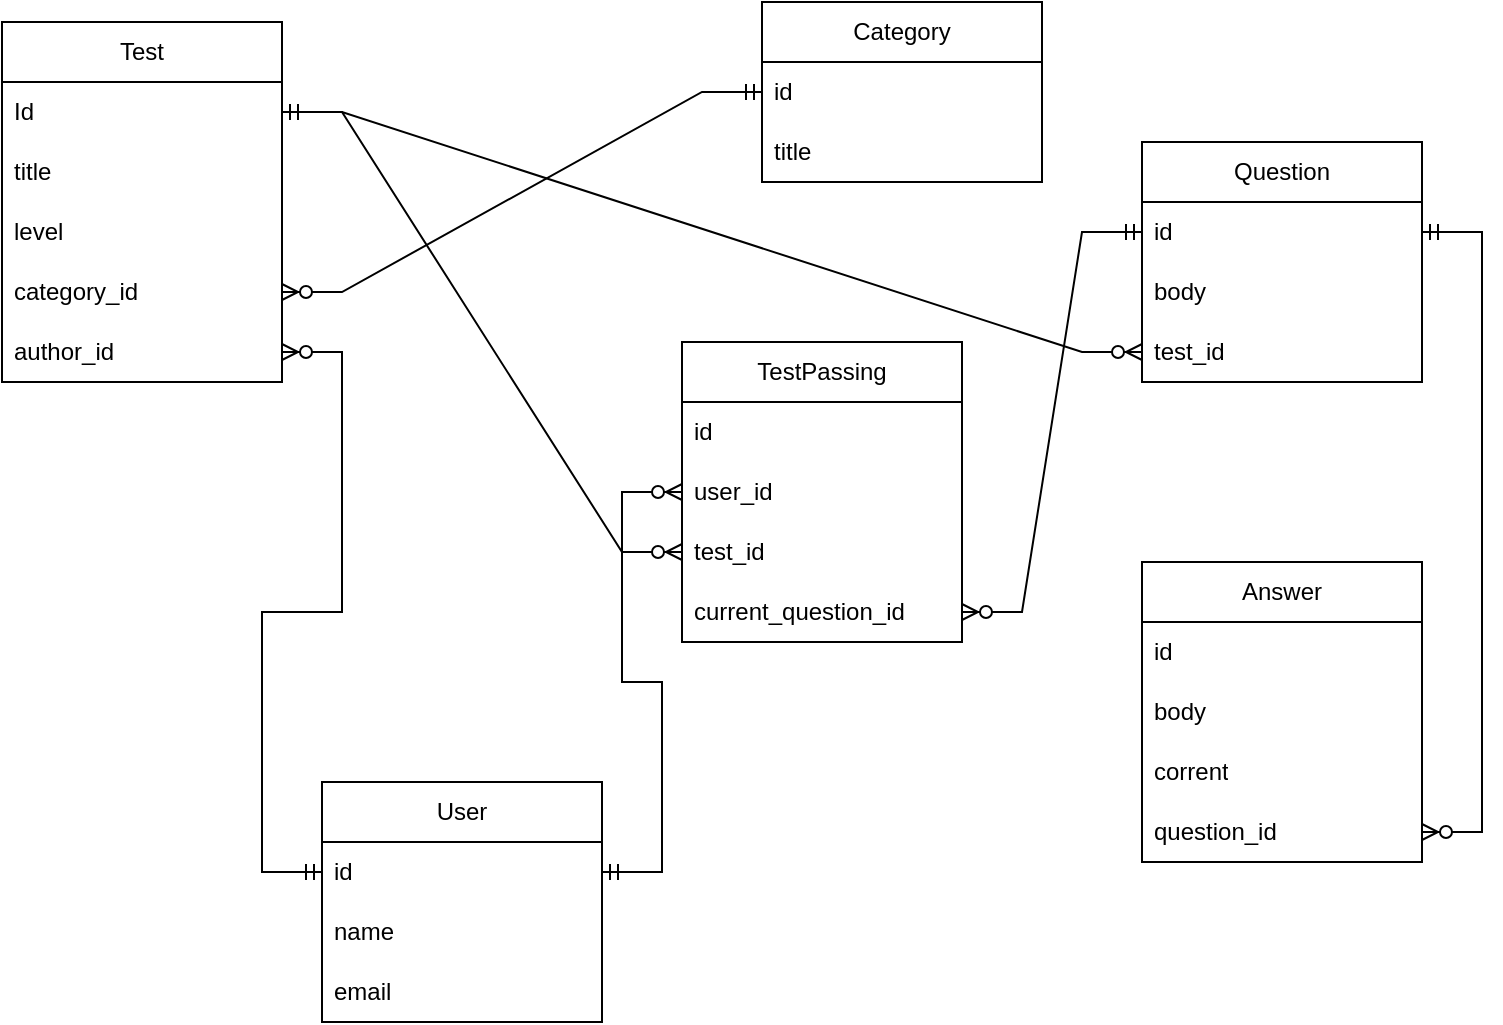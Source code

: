 <mxfile version="21.6.1" type="github">
  <diagram id="C5RBs43oDa-KdzZeNtuy" name="Page-1">
    <mxGraphModel dx="2261" dy="796" grid="1" gridSize="10" guides="1" tooltips="1" connect="1" arrows="1" fold="1" page="1" pageScale="1" pageWidth="827" pageHeight="1169" math="0" shadow="0">
      <root>
        <mxCell id="WIyWlLk6GJQsqaUBKTNV-0" />
        <mxCell id="WIyWlLk6GJQsqaUBKTNV-1" parent="WIyWlLk6GJQsqaUBKTNV-0" />
        <mxCell id="jVRaY-parp4h_DKTsws1-29" value="Test" style="swimlane;fontStyle=0;childLayout=stackLayout;horizontal=1;startSize=30;horizontalStack=0;resizeParent=1;resizeParentMax=0;resizeLast=0;collapsible=1;marginBottom=0;whiteSpace=wrap;html=1;" vertex="1" parent="WIyWlLk6GJQsqaUBKTNV-1">
          <mxGeometry x="-800" y="40" width="140" height="180" as="geometry">
            <mxRectangle x="-790" y="170" width="60" height="30" as="alternateBounds" />
          </mxGeometry>
        </mxCell>
        <mxCell id="jVRaY-parp4h_DKTsws1-30" value="Id" style="text;strokeColor=none;fillColor=none;align=left;verticalAlign=middle;spacingLeft=4;spacingRight=4;overflow=hidden;points=[[0,0.5],[1,0.5]];portConstraint=eastwest;rotatable=0;whiteSpace=wrap;html=1;" vertex="1" parent="jVRaY-parp4h_DKTsws1-29">
          <mxGeometry y="30" width="140" height="30" as="geometry" />
        </mxCell>
        <mxCell id="jVRaY-parp4h_DKTsws1-31" value="title" style="text;strokeColor=none;fillColor=none;align=left;verticalAlign=middle;spacingLeft=4;spacingRight=4;overflow=hidden;points=[[0,0.5],[1,0.5]];portConstraint=eastwest;rotatable=0;whiteSpace=wrap;html=1;" vertex="1" parent="jVRaY-parp4h_DKTsws1-29">
          <mxGeometry y="60" width="140" height="30" as="geometry" />
        </mxCell>
        <mxCell id="jVRaY-parp4h_DKTsws1-32" value="level" style="text;strokeColor=none;fillColor=none;align=left;verticalAlign=middle;spacingLeft=4;spacingRight=4;overflow=hidden;points=[[0,0.5],[1,0.5]];portConstraint=eastwest;rotatable=0;whiteSpace=wrap;html=1;" vertex="1" parent="jVRaY-parp4h_DKTsws1-29">
          <mxGeometry y="90" width="140" height="30" as="geometry" />
        </mxCell>
        <mxCell id="jVRaY-parp4h_DKTsws1-33" value="category_id" style="text;strokeColor=none;fillColor=none;align=left;verticalAlign=middle;spacingLeft=4;spacingRight=4;overflow=hidden;points=[[0,0.5],[1,0.5]];portConstraint=eastwest;rotatable=0;whiteSpace=wrap;html=1;" vertex="1" parent="jVRaY-parp4h_DKTsws1-29">
          <mxGeometry y="120" width="140" height="30" as="geometry" />
        </mxCell>
        <mxCell id="jVRaY-parp4h_DKTsws1-42" value="author_id" style="text;strokeColor=none;fillColor=none;align=left;verticalAlign=middle;spacingLeft=4;spacingRight=4;overflow=hidden;points=[[0,0.5],[1,0.5]];portConstraint=eastwest;rotatable=0;whiteSpace=wrap;html=1;" vertex="1" parent="jVRaY-parp4h_DKTsws1-29">
          <mxGeometry y="150" width="140" height="30" as="geometry" />
        </mxCell>
        <mxCell id="jVRaY-parp4h_DKTsws1-34" value="Category" style="swimlane;fontStyle=0;childLayout=stackLayout;horizontal=1;startSize=30;horizontalStack=0;resizeParent=1;resizeParentMax=0;resizeLast=0;collapsible=1;marginBottom=0;whiteSpace=wrap;html=1;" vertex="1" parent="WIyWlLk6GJQsqaUBKTNV-1">
          <mxGeometry x="-420" y="30" width="140" height="90" as="geometry" />
        </mxCell>
        <mxCell id="jVRaY-parp4h_DKTsws1-35" value="id" style="text;strokeColor=none;fillColor=none;align=left;verticalAlign=middle;spacingLeft=4;spacingRight=4;overflow=hidden;points=[[0,0.5],[1,0.5]];portConstraint=eastwest;rotatable=0;whiteSpace=wrap;html=1;" vertex="1" parent="jVRaY-parp4h_DKTsws1-34">
          <mxGeometry y="30" width="140" height="30" as="geometry" />
        </mxCell>
        <mxCell id="jVRaY-parp4h_DKTsws1-36" value="title" style="text;strokeColor=none;fillColor=none;align=left;verticalAlign=middle;spacingLeft=4;spacingRight=4;overflow=hidden;points=[[0,0.5],[1,0.5]];portConstraint=eastwest;rotatable=0;whiteSpace=wrap;html=1;" vertex="1" parent="jVRaY-parp4h_DKTsws1-34">
          <mxGeometry y="60" width="140" height="30" as="geometry" />
        </mxCell>
        <mxCell id="jVRaY-parp4h_DKTsws1-38" value="Question" style="swimlane;fontStyle=0;childLayout=stackLayout;horizontal=1;startSize=30;horizontalStack=0;resizeParent=1;resizeParentMax=0;resizeLast=0;collapsible=1;marginBottom=0;whiteSpace=wrap;html=1;" vertex="1" parent="WIyWlLk6GJQsqaUBKTNV-1">
          <mxGeometry x="-230" y="100" width="140" height="120" as="geometry" />
        </mxCell>
        <mxCell id="jVRaY-parp4h_DKTsws1-39" value="id" style="text;strokeColor=none;fillColor=none;align=left;verticalAlign=middle;spacingLeft=4;spacingRight=4;overflow=hidden;points=[[0,0.5],[1,0.5]];portConstraint=eastwest;rotatable=0;whiteSpace=wrap;html=1;" vertex="1" parent="jVRaY-parp4h_DKTsws1-38">
          <mxGeometry y="30" width="140" height="30" as="geometry" />
        </mxCell>
        <mxCell id="jVRaY-parp4h_DKTsws1-40" value="body" style="text;strokeColor=none;fillColor=none;align=left;verticalAlign=middle;spacingLeft=4;spacingRight=4;overflow=hidden;points=[[0,0.5],[1,0.5]];portConstraint=eastwest;rotatable=0;whiteSpace=wrap;html=1;" vertex="1" parent="jVRaY-parp4h_DKTsws1-38">
          <mxGeometry y="60" width="140" height="30" as="geometry" />
        </mxCell>
        <mxCell id="jVRaY-parp4h_DKTsws1-41" value="test_id" style="text;strokeColor=none;fillColor=none;align=left;verticalAlign=middle;spacingLeft=4;spacingRight=4;overflow=hidden;points=[[0,0.5],[1,0.5]];portConstraint=eastwest;rotatable=0;whiteSpace=wrap;html=1;" vertex="1" parent="jVRaY-parp4h_DKTsws1-38">
          <mxGeometry y="90" width="140" height="30" as="geometry" />
        </mxCell>
        <mxCell id="jVRaY-parp4h_DKTsws1-43" value="User" style="swimlane;fontStyle=0;childLayout=stackLayout;horizontal=1;startSize=30;horizontalStack=0;resizeParent=1;resizeParentMax=0;resizeLast=0;collapsible=1;marginBottom=0;whiteSpace=wrap;html=1;" vertex="1" parent="WIyWlLk6GJQsqaUBKTNV-1">
          <mxGeometry x="-640" y="420" width="140" height="120" as="geometry" />
        </mxCell>
        <mxCell id="jVRaY-parp4h_DKTsws1-44" value="id" style="text;strokeColor=none;fillColor=none;align=left;verticalAlign=middle;spacingLeft=4;spacingRight=4;overflow=hidden;points=[[0,0.5],[1,0.5]];portConstraint=eastwest;rotatable=0;whiteSpace=wrap;html=1;" vertex="1" parent="jVRaY-parp4h_DKTsws1-43">
          <mxGeometry y="30" width="140" height="30" as="geometry" />
        </mxCell>
        <mxCell id="jVRaY-parp4h_DKTsws1-45" value="name" style="text;strokeColor=none;fillColor=none;align=left;verticalAlign=middle;spacingLeft=4;spacingRight=4;overflow=hidden;points=[[0,0.5],[1,0.5]];portConstraint=eastwest;rotatable=0;whiteSpace=wrap;html=1;" vertex="1" parent="jVRaY-parp4h_DKTsws1-43">
          <mxGeometry y="60" width="140" height="30" as="geometry" />
        </mxCell>
        <mxCell id="jVRaY-parp4h_DKTsws1-46" value="email" style="text;strokeColor=none;fillColor=none;align=left;verticalAlign=middle;spacingLeft=4;spacingRight=4;overflow=hidden;points=[[0,0.5],[1,0.5]];portConstraint=eastwest;rotatable=0;whiteSpace=wrap;html=1;" vertex="1" parent="jVRaY-parp4h_DKTsws1-43">
          <mxGeometry y="90" width="140" height="30" as="geometry" />
        </mxCell>
        <mxCell id="jVRaY-parp4h_DKTsws1-47" value="Answer" style="swimlane;fontStyle=0;childLayout=stackLayout;horizontal=1;startSize=30;horizontalStack=0;resizeParent=1;resizeParentMax=0;resizeLast=0;collapsible=1;marginBottom=0;whiteSpace=wrap;html=1;" vertex="1" parent="WIyWlLk6GJQsqaUBKTNV-1">
          <mxGeometry x="-230" y="310" width="140" height="150" as="geometry" />
        </mxCell>
        <mxCell id="jVRaY-parp4h_DKTsws1-48" value="id" style="text;strokeColor=none;fillColor=none;align=left;verticalAlign=middle;spacingLeft=4;spacingRight=4;overflow=hidden;points=[[0,0.5],[1,0.5]];portConstraint=eastwest;rotatable=0;whiteSpace=wrap;html=1;" vertex="1" parent="jVRaY-parp4h_DKTsws1-47">
          <mxGeometry y="30" width="140" height="30" as="geometry" />
        </mxCell>
        <mxCell id="jVRaY-parp4h_DKTsws1-49" value="body" style="text;strokeColor=none;fillColor=none;align=left;verticalAlign=middle;spacingLeft=4;spacingRight=4;overflow=hidden;points=[[0,0.5],[1,0.5]];portConstraint=eastwest;rotatable=0;whiteSpace=wrap;html=1;" vertex="1" parent="jVRaY-parp4h_DKTsws1-47">
          <mxGeometry y="60" width="140" height="30" as="geometry" />
        </mxCell>
        <mxCell id="jVRaY-parp4h_DKTsws1-50" value="corrent" style="text;strokeColor=none;fillColor=none;align=left;verticalAlign=middle;spacingLeft=4;spacingRight=4;overflow=hidden;points=[[0,0.5],[1,0.5]];portConstraint=eastwest;rotatable=0;whiteSpace=wrap;html=1;" vertex="1" parent="jVRaY-parp4h_DKTsws1-47">
          <mxGeometry y="90" width="140" height="30" as="geometry" />
        </mxCell>
        <mxCell id="jVRaY-parp4h_DKTsws1-51" value="question_id" style="text;strokeColor=none;fillColor=none;align=left;verticalAlign=middle;spacingLeft=4;spacingRight=4;overflow=hidden;points=[[0,0.5],[1,0.5]];portConstraint=eastwest;rotatable=0;whiteSpace=wrap;html=1;" vertex="1" parent="jVRaY-parp4h_DKTsws1-47">
          <mxGeometry y="120" width="140" height="30" as="geometry" />
        </mxCell>
        <mxCell id="jVRaY-parp4h_DKTsws1-52" value="TestPassing" style="swimlane;fontStyle=0;childLayout=stackLayout;horizontal=1;startSize=30;horizontalStack=0;resizeParent=1;resizeParentMax=0;resizeLast=0;collapsible=1;marginBottom=0;whiteSpace=wrap;html=1;" vertex="1" parent="WIyWlLk6GJQsqaUBKTNV-1">
          <mxGeometry x="-460" y="200" width="140" height="150" as="geometry" />
        </mxCell>
        <mxCell id="jVRaY-parp4h_DKTsws1-53" value="id" style="text;strokeColor=none;fillColor=none;align=left;verticalAlign=middle;spacingLeft=4;spacingRight=4;overflow=hidden;points=[[0,0.5],[1,0.5]];portConstraint=eastwest;rotatable=0;whiteSpace=wrap;html=1;" vertex="1" parent="jVRaY-parp4h_DKTsws1-52">
          <mxGeometry y="30" width="140" height="30" as="geometry" />
        </mxCell>
        <mxCell id="jVRaY-parp4h_DKTsws1-54" value="user_id" style="text;strokeColor=none;fillColor=none;align=left;verticalAlign=middle;spacingLeft=4;spacingRight=4;overflow=hidden;points=[[0,0.5],[1,0.5]];portConstraint=eastwest;rotatable=0;whiteSpace=wrap;html=1;" vertex="1" parent="jVRaY-parp4h_DKTsws1-52">
          <mxGeometry y="60" width="140" height="30" as="geometry" />
        </mxCell>
        <mxCell id="jVRaY-parp4h_DKTsws1-55" value="test_id" style="text;strokeColor=none;fillColor=none;align=left;verticalAlign=middle;spacingLeft=4;spacingRight=4;overflow=hidden;points=[[0,0.5],[1,0.5]];portConstraint=eastwest;rotatable=0;whiteSpace=wrap;html=1;" vertex="1" parent="jVRaY-parp4h_DKTsws1-52">
          <mxGeometry y="90" width="140" height="30" as="geometry" />
        </mxCell>
        <mxCell id="jVRaY-parp4h_DKTsws1-56" value="current_question_id" style="text;strokeColor=none;fillColor=none;align=left;verticalAlign=middle;spacingLeft=4;spacingRight=4;overflow=hidden;points=[[0,0.5],[1,0.5]];portConstraint=eastwest;rotatable=0;whiteSpace=wrap;html=1;" vertex="1" parent="jVRaY-parp4h_DKTsws1-52">
          <mxGeometry y="120" width="140" height="30" as="geometry" />
        </mxCell>
        <mxCell id="jVRaY-parp4h_DKTsws1-64" value="" style="edgeStyle=entityRelationEdgeStyle;fontSize=12;html=1;endArrow=ERzeroToMany;startArrow=ERmandOne;rounded=0;entryX=1;entryY=0.5;entryDx=0;entryDy=0;exitX=0;exitY=0.5;exitDx=0;exitDy=0;" edge="1" parent="WIyWlLk6GJQsqaUBKTNV-1" source="jVRaY-parp4h_DKTsws1-35" target="jVRaY-parp4h_DKTsws1-33">
          <mxGeometry width="100" height="100" relative="1" as="geometry">
            <mxPoint x="-580" y="140" as="sourcePoint" />
            <mxPoint x="-513" y="175" as="targetPoint" />
            <Array as="points">
              <mxPoint x="-390" y="310" />
              <mxPoint x="-550" y="160" />
            </Array>
          </mxGeometry>
        </mxCell>
        <mxCell id="jVRaY-parp4h_DKTsws1-66" value="" style="edgeStyle=entityRelationEdgeStyle;fontSize=12;html=1;endArrow=ERzeroToMany;startArrow=ERmandOne;rounded=0;entryX=0;entryY=0.5;entryDx=0;entryDy=0;exitX=1;exitY=0.5;exitDx=0;exitDy=0;" edge="1" parent="WIyWlLk6GJQsqaUBKTNV-1" source="jVRaY-parp4h_DKTsws1-30" target="jVRaY-parp4h_DKTsws1-55">
          <mxGeometry width="100" height="100" relative="1" as="geometry">
            <mxPoint x="-320" y="380" as="sourcePoint" />
            <mxPoint x="-220" y="280" as="targetPoint" />
          </mxGeometry>
        </mxCell>
        <mxCell id="jVRaY-parp4h_DKTsws1-67" value="" style="edgeStyle=entityRelationEdgeStyle;fontSize=12;html=1;endArrow=ERzeroToMany;startArrow=ERmandOne;rounded=0;exitX=1;exitY=0.5;exitDx=0;exitDy=0;entryX=0;entryY=0.5;entryDx=0;entryDy=0;" edge="1" parent="WIyWlLk6GJQsqaUBKTNV-1" source="jVRaY-parp4h_DKTsws1-44" target="jVRaY-parp4h_DKTsws1-54">
          <mxGeometry width="100" height="100" relative="1" as="geometry">
            <mxPoint x="-320" y="380" as="sourcePoint" />
            <mxPoint x="-220" y="280" as="targetPoint" />
            <Array as="points">
              <mxPoint x="-440" y="370" />
            </Array>
          </mxGeometry>
        </mxCell>
        <mxCell id="jVRaY-parp4h_DKTsws1-68" value="" style="edgeStyle=entityRelationEdgeStyle;fontSize=12;html=1;endArrow=ERzeroToMany;startArrow=ERmandOne;rounded=0;exitX=0;exitY=0.5;exitDx=0;exitDy=0;entryX=1;entryY=0.5;entryDx=0;entryDy=0;" edge="1" parent="WIyWlLk6GJQsqaUBKTNV-1" source="jVRaY-parp4h_DKTsws1-44" target="jVRaY-parp4h_DKTsws1-42">
          <mxGeometry width="100" height="100" relative="1" as="geometry">
            <mxPoint x="-630" y="490" as="sourcePoint" />
            <mxPoint x="-510" y="370" as="targetPoint" />
            <Array as="points">
              <mxPoint x="-453" y="660" />
              <mxPoint x="-473" y="650" />
            </Array>
          </mxGeometry>
        </mxCell>
        <mxCell id="jVRaY-parp4h_DKTsws1-69" value="" style="edgeStyle=entityRelationEdgeStyle;fontSize=12;html=1;endArrow=ERzeroToMany;startArrow=ERmandOne;rounded=0;" edge="1" parent="WIyWlLk6GJQsqaUBKTNV-1" source="jVRaY-parp4h_DKTsws1-30" target="jVRaY-parp4h_DKTsws1-41">
          <mxGeometry width="100" height="100" relative="1" as="geometry">
            <mxPoint x="-320" y="380" as="sourcePoint" />
            <mxPoint x="-220" y="280" as="targetPoint" />
          </mxGeometry>
        </mxCell>
        <mxCell id="jVRaY-parp4h_DKTsws1-70" value="" style="edgeStyle=entityRelationEdgeStyle;fontSize=12;html=1;endArrow=ERzeroToMany;startArrow=ERmandOne;rounded=0;" edge="1" parent="WIyWlLk6GJQsqaUBKTNV-1" source="jVRaY-parp4h_DKTsws1-39" target="jVRaY-parp4h_DKTsws1-51">
          <mxGeometry width="100" height="100" relative="1" as="geometry">
            <mxPoint x="-320" y="380" as="sourcePoint" />
            <mxPoint x="-220" y="280" as="targetPoint" />
          </mxGeometry>
        </mxCell>
        <mxCell id="jVRaY-parp4h_DKTsws1-71" value="" style="edgeStyle=entityRelationEdgeStyle;fontSize=12;html=1;endArrow=ERzeroToMany;startArrow=ERmandOne;rounded=0;" edge="1" parent="WIyWlLk6GJQsqaUBKTNV-1" source="jVRaY-parp4h_DKTsws1-39" target="jVRaY-parp4h_DKTsws1-56">
          <mxGeometry width="100" height="100" relative="1" as="geometry">
            <mxPoint x="-320" y="380" as="sourcePoint" />
            <mxPoint x="-220" y="280" as="targetPoint" />
          </mxGeometry>
        </mxCell>
      </root>
    </mxGraphModel>
  </diagram>
</mxfile>
